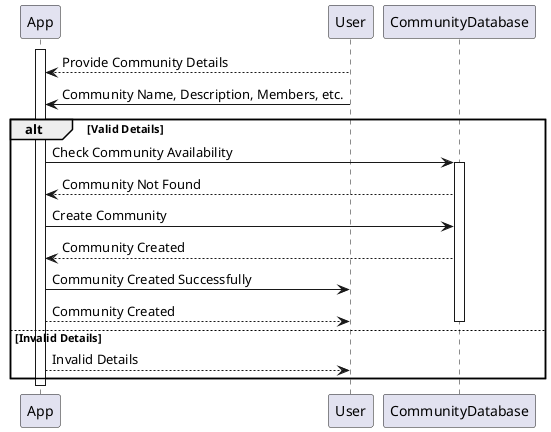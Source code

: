 @startuml CreateCommunitySequence

activate App

User --> App: Provide Community Details
User -> App: Community Name, Description, Members, etc.

alt Valid Details
    App -> CommunityDatabase: Check Community Availability
    activate CommunityDatabase
    App <-- CommunityDatabase: Community Not Found
    App -> CommunityDatabase: Create Community
    App <-- CommunityDatabase: Community Created
    App -> User: Community Created Successfully
    User <-- App: Community Created
    deactivate CommunityDatabase
else Invalid Details
    App --> User: Invalid Details
end

deactivate App
@enduml